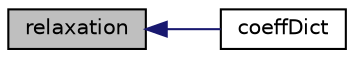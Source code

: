 digraph "relaxation"
{
  bgcolor="transparent";
  edge [fontname="Helvetica",fontsize="10",labelfontname="Helvetica",labelfontsize="10"];
  node [fontname="Helvetica",fontsize="10",shape=record];
  rankdir="LR";
  Node1 [label="relaxation",height=0.2,width=0.4,color="black", fillcolor="grey75", style="filled", fontcolor="black"];
  Node1 -> Node2 [dir="back",color="midnightblue",fontsize="10",style="solid",fontname="Helvetica"];
  Node2 [label="coeffDict",height=0.2,width=0.4,color="black",URL="$a02214.html#a81c6629b0d10b6b8ccaf8ccfa5bad8ea",tooltip="Const access to the coeffs dictionary. "];
}
